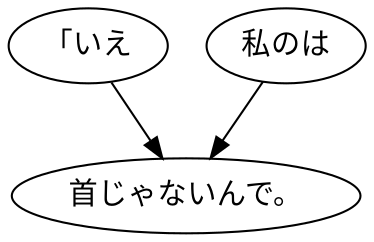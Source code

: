 digraph graph1104 {
	node0 [label="「いえ"];
	node1 [label="私のは"];
	node2 [label="首じゃないんで。"];
	node0 -> node2;
	node1 -> node2;
}

